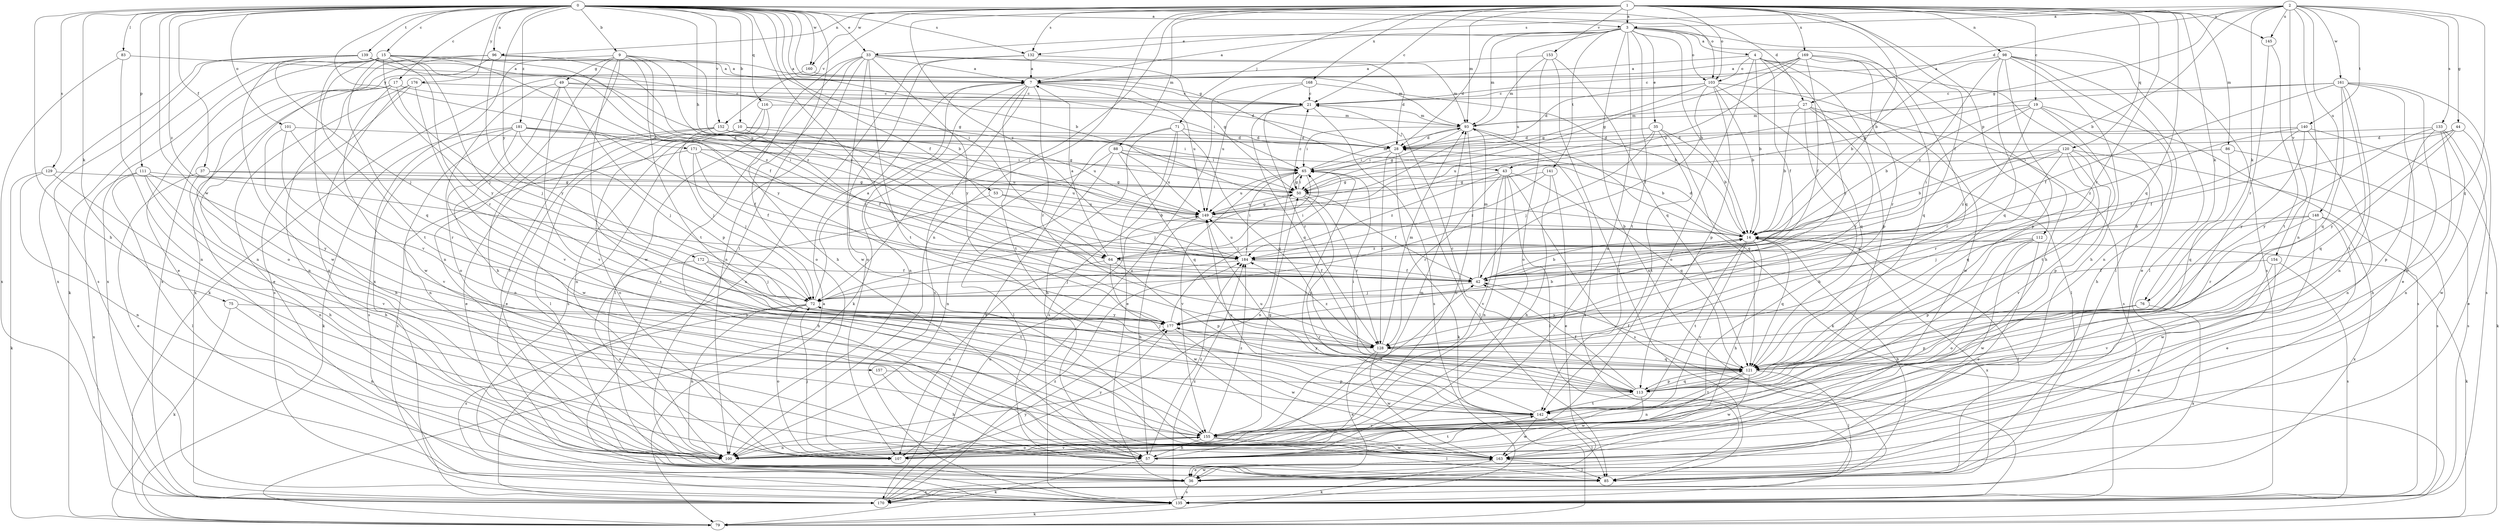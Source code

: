 strict digraph  {
0;
1;
2;
3;
4;
7;
9;
10;
14;
15;
17;
19;
21;
27;
28;
33;
35;
36;
37;
42;
43;
44;
49;
50;
53;
57;
64;
65;
71;
72;
75;
76;
79;
83;
85;
86;
88;
93;
96;
98;
100;
101;
103;
107;
111;
112;
113;
116;
120;
121;
128;
129;
132;
133;
135;
139;
140;
141;
142;
145;
148;
149;
152;
153;
154;
155;
157;
160;
161;
163;
168;
169;
170;
171;
172;
176;
177;
181;
184;
0 -> 3  [label=a];
0 -> 9  [label=b];
0 -> 10  [label=b];
0 -> 14  [label=b];
0 -> 15  [label=c];
0 -> 17  [label=c];
0 -> 27  [label=d];
0 -> 33  [label=e];
0 -> 37  [label=f];
0 -> 42  [label=f];
0 -> 43  [label=g];
0 -> 53  [label=h];
0 -> 57  [label=h];
0 -> 64  [label=i];
0 -> 75  [label=k];
0 -> 83  [label=l];
0 -> 85  [label=l];
0 -> 96  [label=n];
0 -> 101  [label=o];
0 -> 103  [label=o];
0 -> 111  [label=p];
0 -> 116  [label=q];
0 -> 128  [label=r];
0 -> 129  [label=s];
0 -> 132  [label=s];
0 -> 139  [label=t];
0 -> 152  [label=v];
0 -> 157  [label=w];
0 -> 160  [label=w];
0 -> 171  [label=y];
0 -> 172  [label=y];
0 -> 176  [label=y];
0 -> 181  [label=z];
0 -> 184  [label=z];
1 -> 3  [label=a];
1 -> 14  [label=b];
1 -> 19  [label=c];
1 -> 21  [label=c];
1 -> 42  [label=f];
1 -> 71  [label=j];
1 -> 72  [label=j];
1 -> 76  [label=k];
1 -> 86  [label=m];
1 -> 88  [label=m];
1 -> 93  [label=m];
1 -> 96  [label=n];
1 -> 98  [label=n];
1 -> 100  [label=n];
1 -> 103  [label=o];
1 -> 112  [label=p];
1 -> 120  [label=q];
1 -> 121  [label=q];
1 -> 128  [label=r];
1 -> 132  [label=s];
1 -> 145  [label=u];
1 -> 152  [label=v];
1 -> 153  [label=v];
1 -> 160  [label=w];
1 -> 168  [label=x];
1 -> 169  [label=x];
1 -> 184  [label=z];
2 -> 3  [label=a];
2 -> 14  [label=b];
2 -> 27  [label=d];
2 -> 43  [label=g];
2 -> 44  [label=g];
2 -> 76  [label=k];
2 -> 100  [label=n];
2 -> 121  [label=q];
2 -> 132  [label=s];
2 -> 133  [label=s];
2 -> 140  [label=t];
2 -> 145  [label=u];
2 -> 148  [label=u];
2 -> 154  [label=v];
2 -> 161  [label=w];
3 -> 4  [label=a];
3 -> 7  [label=a];
3 -> 14  [label=b];
3 -> 28  [label=d];
3 -> 33  [label=e];
3 -> 35  [label=e];
3 -> 93  [label=m];
3 -> 100  [label=n];
3 -> 103  [label=o];
3 -> 121  [label=q];
3 -> 135  [label=s];
3 -> 141  [label=t];
3 -> 142  [label=t];
3 -> 149  [label=u];
3 -> 170  [label=x];
4 -> 7  [label=a];
4 -> 14  [label=b];
4 -> 42  [label=f];
4 -> 85  [label=l];
4 -> 103  [label=o];
4 -> 107  [label=o];
4 -> 113  [label=p];
4 -> 177  [label=y];
7 -> 21  [label=c];
7 -> 28  [label=d];
7 -> 79  [label=k];
7 -> 100  [label=n];
7 -> 128  [label=r];
7 -> 135  [label=s];
7 -> 142  [label=t];
7 -> 149  [label=u];
9 -> 14  [label=b];
9 -> 49  [label=g];
9 -> 64  [label=i];
9 -> 85  [label=l];
9 -> 100  [label=n];
9 -> 142  [label=t];
9 -> 163  [label=w];
9 -> 170  [label=x];
9 -> 177  [label=y];
10 -> 28  [label=d];
10 -> 36  [label=e];
10 -> 42  [label=f];
10 -> 64  [label=i];
10 -> 85  [label=l];
10 -> 107  [label=o];
14 -> 28  [label=d];
14 -> 57  [label=h];
14 -> 64  [label=i];
14 -> 79  [label=k];
14 -> 85  [label=l];
14 -> 121  [label=q];
14 -> 142  [label=t];
14 -> 155  [label=v];
14 -> 170  [label=x];
14 -> 184  [label=z];
15 -> 7  [label=a];
15 -> 36  [label=e];
15 -> 42  [label=f];
15 -> 72  [label=j];
15 -> 79  [label=k];
15 -> 121  [label=q];
15 -> 128  [label=r];
15 -> 142  [label=t];
15 -> 155  [label=v];
15 -> 170  [label=x];
15 -> 177  [label=y];
15 -> 184  [label=z];
17 -> 21  [label=c];
17 -> 72  [label=j];
17 -> 100  [label=n];
17 -> 163  [label=w];
17 -> 170  [label=x];
19 -> 14  [label=b];
19 -> 57  [label=h];
19 -> 64  [label=i];
19 -> 93  [label=m];
19 -> 128  [label=r];
19 -> 135  [label=s];
19 -> 142  [label=t];
21 -> 93  [label=m];
21 -> 121  [label=q];
21 -> 128  [label=r];
21 -> 135  [label=s];
27 -> 14  [label=b];
27 -> 57  [label=h];
27 -> 85  [label=l];
27 -> 93  [label=m];
27 -> 128  [label=r];
27 -> 135  [label=s];
28 -> 65  [label=i];
28 -> 79  [label=k];
28 -> 85  [label=l];
28 -> 128  [label=r];
33 -> 7  [label=a];
33 -> 28  [label=d];
33 -> 50  [label=g];
33 -> 57  [label=h];
33 -> 100  [label=n];
33 -> 107  [label=o];
33 -> 135  [label=s];
33 -> 142  [label=t];
33 -> 163  [label=w];
33 -> 177  [label=y];
35 -> 14  [label=b];
35 -> 28  [label=d];
35 -> 72  [label=j];
35 -> 121  [label=q];
35 -> 142  [label=t];
35 -> 149  [label=u];
36 -> 135  [label=s];
36 -> 163  [label=w];
36 -> 170  [label=x];
37 -> 36  [label=e];
37 -> 50  [label=g];
37 -> 100  [label=n];
37 -> 149  [label=u];
42 -> 14  [label=b];
42 -> 72  [label=j];
42 -> 93  [label=m];
43 -> 50  [label=g];
43 -> 85  [label=l];
43 -> 100  [label=n];
43 -> 121  [label=q];
43 -> 128  [label=r];
43 -> 135  [label=s];
43 -> 155  [label=v];
43 -> 184  [label=z];
44 -> 28  [label=d];
44 -> 42  [label=f];
44 -> 121  [label=q];
44 -> 163  [label=w];
44 -> 177  [label=y];
49 -> 21  [label=c];
49 -> 57  [label=h];
49 -> 65  [label=i];
49 -> 107  [label=o];
49 -> 113  [label=p];
49 -> 155  [label=v];
50 -> 21  [label=c];
50 -> 42  [label=f];
50 -> 65  [label=i];
50 -> 113  [label=p];
50 -> 128  [label=r];
50 -> 149  [label=u];
53 -> 14  [label=b];
53 -> 57  [label=h];
53 -> 149  [label=u];
57 -> 79  [label=k];
57 -> 93  [label=m];
57 -> 142  [label=t];
57 -> 184  [label=z];
64 -> 7  [label=a];
64 -> 42  [label=f];
64 -> 65  [label=i];
64 -> 107  [label=o];
64 -> 113  [label=p];
64 -> 163  [label=w];
65 -> 50  [label=g];
65 -> 72  [label=j];
65 -> 93  [label=m];
65 -> 100  [label=n];
65 -> 149  [label=u];
65 -> 155  [label=v];
71 -> 28  [label=d];
71 -> 36  [label=e];
71 -> 57  [label=h];
71 -> 121  [label=q];
71 -> 135  [label=s];
71 -> 170  [label=x];
72 -> 7  [label=a];
72 -> 100  [label=n];
72 -> 107  [label=o];
72 -> 135  [label=s];
72 -> 177  [label=y];
75 -> 79  [label=k];
75 -> 100  [label=n];
75 -> 177  [label=y];
76 -> 113  [label=p];
76 -> 170  [label=x];
76 -> 177  [label=y];
79 -> 7  [label=a];
83 -> 7  [label=a];
83 -> 100  [label=n];
83 -> 170  [label=x];
85 -> 14  [label=b];
86 -> 65  [label=i];
86 -> 121  [label=q];
86 -> 135  [label=s];
88 -> 14  [label=b];
88 -> 65  [label=i];
88 -> 85  [label=l];
88 -> 100  [label=n];
88 -> 121  [label=q];
88 -> 149  [label=u];
93 -> 28  [label=d];
93 -> 50  [label=g];
93 -> 65  [label=i];
93 -> 79  [label=k];
93 -> 107  [label=o];
93 -> 135  [label=s];
96 -> 7  [label=a];
96 -> 100  [label=n];
96 -> 107  [label=o];
96 -> 170  [label=x];
96 -> 177  [label=y];
96 -> 184  [label=z];
98 -> 7  [label=a];
98 -> 14  [label=b];
98 -> 36  [label=e];
98 -> 57  [label=h];
98 -> 85  [label=l];
98 -> 100  [label=n];
98 -> 113  [label=p];
98 -> 121  [label=q];
98 -> 184  [label=z];
101 -> 28  [label=d];
101 -> 57  [label=h];
101 -> 128  [label=r];
101 -> 155  [label=v];
103 -> 14  [label=b];
103 -> 21  [label=c];
103 -> 28  [label=d];
103 -> 42  [label=f];
103 -> 50  [label=g];
103 -> 113  [label=p];
103 -> 121  [label=q];
103 -> 163  [label=w];
107 -> 72  [label=j];
107 -> 155  [label=v];
107 -> 177  [label=y];
111 -> 50  [label=g];
111 -> 57  [label=h];
111 -> 85  [label=l];
111 -> 155  [label=v];
111 -> 170  [label=x];
111 -> 177  [label=y];
112 -> 36  [label=e];
112 -> 107  [label=o];
112 -> 113  [label=p];
112 -> 163  [label=w];
112 -> 184  [label=z];
113 -> 21  [label=c];
113 -> 42  [label=f];
113 -> 65  [label=i];
113 -> 121  [label=q];
113 -> 142  [label=t];
113 -> 149  [label=u];
113 -> 163  [label=w];
116 -> 85  [label=l];
116 -> 93  [label=m];
116 -> 100  [label=n];
116 -> 135  [label=s];
120 -> 14  [label=b];
120 -> 65  [label=i];
120 -> 113  [label=p];
120 -> 121  [label=q];
120 -> 128  [label=r];
120 -> 135  [label=s];
120 -> 155  [label=v];
120 -> 184  [label=z];
121 -> 42  [label=f];
121 -> 85  [label=l];
121 -> 100  [label=n];
121 -> 113  [label=p];
121 -> 142  [label=t];
121 -> 163  [label=w];
121 -> 177  [label=y];
128 -> 36  [label=e];
128 -> 72  [label=j];
128 -> 93  [label=m];
128 -> 121  [label=q];
128 -> 163  [label=w];
128 -> 184  [label=z];
129 -> 50  [label=g];
129 -> 57  [label=h];
129 -> 79  [label=k];
129 -> 100  [label=n];
132 -> 7  [label=a];
132 -> 93  [label=m];
132 -> 107  [label=o];
132 -> 170  [label=x];
133 -> 28  [label=d];
133 -> 36  [label=e];
133 -> 57  [label=h];
133 -> 100  [label=n];
133 -> 113  [label=p];
133 -> 177  [label=y];
135 -> 79  [label=k];
135 -> 184  [label=z];
139 -> 7  [label=a];
139 -> 50  [label=g];
139 -> 72  [label=j];
139 -> 135  [label=s];
139 -> 149  [label=u];
139 -> 163  [label=w];
139 -> 170  [label=x];
139 -> 184  [label=z];
140 -> 28  [label=d];
140 -> 42  [label=f];
140 -> 79  [label=k];
140 -> 100  [label=n];
140 -> 177  [label=y];
140 -> 184  [label=z];
141 -> 36  [label=e];
141 -> 50  [label=g];
141 -> 57  [label=h];
141 -> 184  [label=z];
142 -> 65  [label=i];
142 -> 85  [label=l];
142 -> 149  [label=u];
142 -> 155  [label=v];
142 -> 163  [label=w];
145 -> 128  [label=r];
145 -> 142  [label=t];
148 -> 14  [label=b];
148 -> 36  [label=e];
148 -> 72  [label=j];
148 -> 128  [label=r];
148 -> 163  [label=w];
148 -> 170  [label=x];
149 -> 14  [label=b];
149 -> 50  [label=g];
149 -> 57  [label=h];
152 -> 28  [label=d];
152 -> 36  [label=e];
152 -> 65  [label=i];
152 -> 72  [label=j];
152 -> 100  [label=n];
152 -> 149  [label=u];
153 -> 7  [label=a];
153 -> 85  [label=l];
153 -> 93  [label=m];
153 -> 107  [label=o];
153 -> 121  [label=q];
154 -> 36  [label=e];
154 -> 42  [label=f];
154 -> 135  [label=s];
154 -> 155  [label=v];
155 -> 42  [label=f];
155 -> 50  [label=g];
155 -> 57  [label=h];
155 -> 85  [label=l];
155 -> 100  [label=n];
155 -> 107  [label=o];
155 -> 163  [label=w];
155 -> 184  [label=z];
157 -> 57  [label=h];
157 -> 113  [label=p];
160 -> 79  [label=k];
160 -> 93  [label=m];
161 -> 21  [label=c];
161 -> 36  [label=e];
161 -> 42  [label=f];
161 -> 50  [label=g];
161 -> 100  [label=n];
161 -> 121  [label=q];
161 -> 135  [label=s];
161 -> 142  [label=t];
161 -> 163  [label=w];
163 -> 36  [label=e];
163 -> 79  [label=k];
163 -> 85  [label=l];
168 -> 14  [label=b];
168 -> 21  [label=c];
168 -> 107  [label=o];
168 -> 149  [label=u];
169 -> 7  [label=a];
169 -> 21  [label=c];
169 -> 42  [label=f];
169 -> 50  [label=g];
169 -> 57  [label=h];
169 -> 121  [label=q];
169 -> 128  [label=r];
169 -> 149  [label=u];
170 -> 149  [label=u];
170 -> 177  [label=y];
170 -> 184  [label=z];
171 -> 42  [label=f];
171 -> 65  [label=i];
171 -> 72  [label=j];
171 -> 135  [label=s];
171 -> 149  [label=u];
171 -> 184  [label=z];
172 -> 42  [label=f];
172 -> 72  [label=j];
172 -> 107  [label=o];
172 -> 142  [label=t];
176 -> 21  [label=c];
176 -> 36  [label=e];
176 -> 100  [label=n];
176 -> 135  [label=s];
176 -> 155  [label=v];
177 -> 14  [label=b];
177 -> 65  [label=i];
177 -> 128  [label=r];
177 -> 163  [label=w];
181 -> 28  [label=d];
181 -> 42  [label=f];
181 -> 50  [label=g];
181 -> 72  [label=j];
181 -> 79  [label=k];
181 -> 100  [label=n];
181 -> 135  [label=s];
181 -> 163  [label=w];
184 -> 42  [label=f];
184 -> 65  [label=i];
184 -> 72  [label=j];
184 -> 149  [label=u];
}
